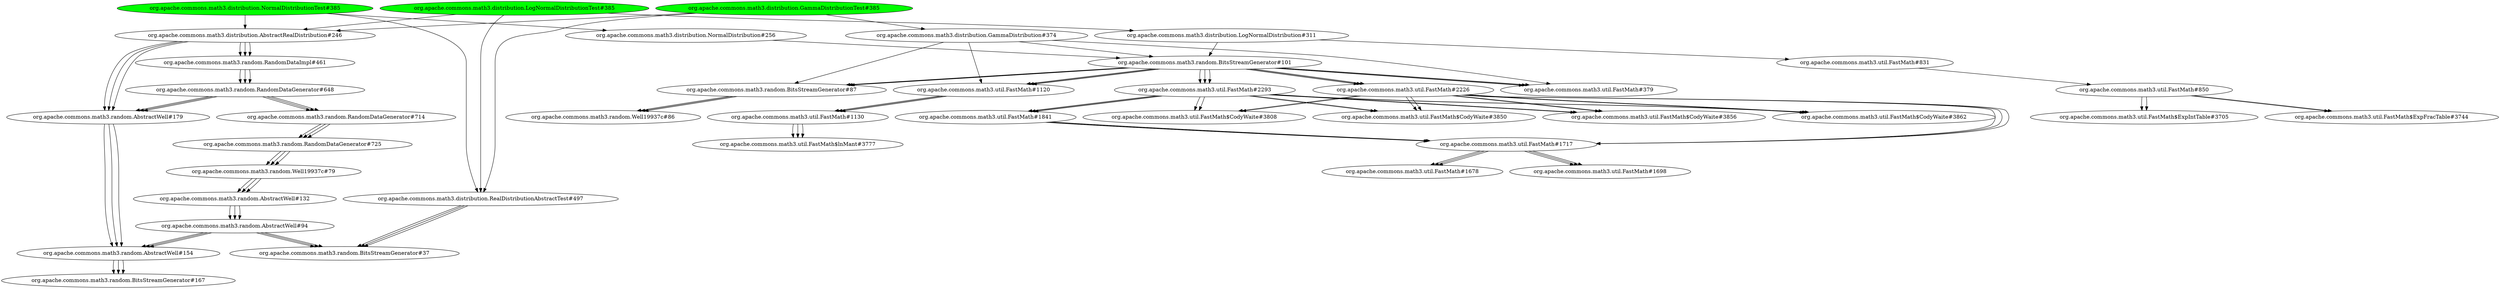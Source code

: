 digraph "cg/org.apache.commons.math3.distribution.NormalDistributionTest#385"
{
	"org.apache.commons.math3.distribution.NormalDistributionTest#385" [style=filled,fillcolor=green];
	"org.apache.commons.math3.distribution.NormalDistributionTest#385" -> "org.apache.commons.math3.distribution.AbstractRealDistribution#246";
	"org.apache.commons.math3.distribution.AbstractRealDistribution#246" -> "org.apache.commons.math3.random.AbstractWell#179";
	"org.apache.commons.math3.random.AbstractWell#179" -> "org.apache.commons.math3.random.AbstractWell#154";
	"org.apache.commons.math3.random.AbstractWell#154" -> "org.apache.commons.math3.random.BitsStreamGenerator#167";
	"org.apache.commons.math3.distribution.AbstractRealDistribution#246" -> "org.apache.commons.math3.random.RandomDataImpl#461";
	"org.apache.commons.math3.random.RandomDataImpl#461" -> "org.apache.commons.math3.random.RandomDataGenerator#648";
	"org.apache.commons.math3.random.RandomDataGenerator#648" -> "org.apache.commons.math3.random.RandomDataGenerator#714";
	"org.apache.commons.math3.random.RandomDataGenerator#714" -> "org.apache.commons.math3.random.RandomDataGenerator#725";
	"org.apache.commons.math3.random.RandomDataGenerator#725" -> "org.apache.commons.math3.random.Well19937c#79";
	"org.apache.commons.math3.random.Well19937c#79" -> "org.apache.commons.math3.random.AbstractWell#132";
	"org.apache.commons.math3.random.AbstractWell#132" -> "org.apache.commons.math3.random.AbstractWell#94";
	"org.apache.commons.math3.random.AbstractWell#94" -> "org.apache.commons.math3.random.BitsStreamGenerator#37";
	"org.apache.commons.math3.random.AbstractWell#94" -> "org.apache.commons.math3.random.AbstractWell#154";
	"org.apache.commons.math3.random.RandomDataGenerator#648" -> "org.apache.commons.math3.random.AbstractWell#179";
	"org.apache.commons.math3.distribution.NormalDistributionTest#385" -> "org.apache.commons.math3.distribution.NormalDistribution#256";
	"org.apache.commons.math3.distribution.NormalDistribution#256" -> "org.apache.commons.math3.random.BitsStreamGenerator#101";
	"org.apache.commons.math3.random.BitsStreamGenerator#101" -> "org.apache.commons.math3.random.BitsStreamGenerator#87";
	"org.apache.commons.math3.random.BitsStreamGenerator#87" -> "org.apache.commons.math3.random.Well19937c#86";
	"org.apache.commons.math3.random.BitsStreamGenerator#101" -> "org.apache.commons.math3.util.FastMath#1120";
	"org.apache.commons.math3.util.FastMath#1120" -> "org.apache.commons.math3.util.FastMath#1130";
	"org.apache.commons.math3.util.FastMath#1130" -> "org.apache.commons.math3.util.FastMath$lnMant#3777";
	"org.apache.commons.math3.random.BitsStreamGenerator#101" -> "org.apache.commons.math3.util.FastMath#379";
	"org.apache.commons.math3.random.BitsStreamGenerator#101" -> "org.apache.commons.math3.util.FastMath#2293";
	"org.apache.commons.math3.util.FastMath#2293" -> "org.apache.commons.math3.util.FastMath#1841";
	"org.apache.commons.math3.util.FastMath#1841" -> "org.apache.commons.math3.util.FastMath#1717";
	"org.apache.commons.math3.util.FastMath#1717" -> "org.apache.commons.math3.util.FastMath#1678";
	"org.apache.commons.math3.util.FastMath#1717" -> "org.apache.commons.math3.util.FastMath#1698";
	"org.apache.commons.math3.random.BitsStreamGenerator#101" -> "org.apache.commons.math3.util.FastMath#2226";
	"org.apache.commons.math3.util.FastMath#2226" -> "org.apache.commons.math3.util.FastMath#1717";
	"org.apache.commons.math3.distribution.NormalDistributionTest#385" -> "org.apache.commons.math3.distribution.RealDistributionAbstractTest#497";
	"org.apache.commons.math3.distribution.RealDistributionAbstractTest#497" -> "org.apache.commons.math3.random.BitsStreamGenerator#37";
	"org.apache.commons.math3.util.FastMath#2293" -> "org.apache.commons.math3.util.FastMath$CodyWaite#3808";
	"org.apache.commons.math3.util.FastMath#2293" -> "org.apache.commons.math3.util.FastMath$CodyWaite#3850";
	"org.apache.commons.math3.util.FastMath#2293" -> "org.apache.commons.math3.util.FastMath$CodyWaite#3856";
	"org.apache.commons.math3.util.FastMath#2293" -> "org.apache.commons.math3.util.FastMath$CodyWaite#3862";
	"org.apache.commons.math3.util.FastMath#2226" -> "org.apache.commons.math3.util.FastMath$CodyWaite#3808";
	"org.apache.commons.math3.util.FastMath#2226" -> "org.apache.commons.math3.util.FastMath$CodyWaite#3850";
	"org.apache.commons.math3.util.FastMath#2226" -> "org.apache.commons.math3.util.FastMath$CodyWaite#3856";
	"org.apache.commons.math3.util.FastMath#2226" -> "org.apache.commons.math3.util.FastMath$CodyWaite#3862";
	"org.apache.commons.math3.distribution.LogNormalDistributionTest#385" [style=filled,fillcolor=green];
	"org.apache.commons.math3.distribution.LogNormalDistributionTest#385" -> "org.apache.commons.math3.distribution.AbstractRealDistribution#246";
	"org.apache.commons.math3.distribution.AbstractRealDistribution#246" -> "org.apache.commons.math3.random.AbstractWell#179";
	"org.apache.commons.math3.random.AbstractWell#179" -> "org.apache.commons.math3.random.AbstractWell#154";
	"org.apache.commons.math3.random.AbstractWell#154" -> "org.apache.commons.math3.random.BitsStreamGenerator#167";
	"org.apache.commons.math3.distribution.AbstractRealDistribution#246" -> "org.apache.commons.math3.random.RandomDataImpl#461";
	"org.apache.commons.math3.random.RandomDataImpl#461" -> "org.apache.commons.math3.random.RandomDataGenerator#648";
	"org.apache.commons.math3.random.RandomDataGenerator#648" -> "org.apache.commons.math3.random.RandomDataGenerator#714";
	"org.apache.commons.math3.random.RandomDataGenerator#714" -> "org.apache.commons.math3.random.RandomDataGenerator#725";
	"org.apache.commons.math3.random.RandomDataGenerator#725" -> "org.apache.commons.math3.random.Well19937c#79";
	"org.apache.commons.math3.random.Well19937c#79" -> "org.apache.commons.math3.random.AbstractWell#132";
	"org.apache.commons.math3.random.AbstractWell#132" -> "org.apache.commons.math3.random.AbstractWell#94";
	"org.apache.commons.math3.random.AbstractWell#94" -> "org.apache.commons.math3.random.BitsStreamGenerator#37";
	"org.apache.commons.math3.random.AbstractWell#94" -> "org.apache.commons.math3.random.AbstractWell#154";
	"org.apache.commons.math3.random.RandomDataGenerator#648" -> "org.apache.commons.math3.random.AbstractWell#179";
	"org.apache.commons.math3.distribution.LogNormalDistributionTest#385" -> "org.apache.commons.math3.distribution.LogNormalDistribution#311";
	"org.apache.commons.math3.distribution.LogNormalDistribution#311" -> "org.apache.commons.math3.random.BitsStreamGenerator#101";
	"org.apache.commons.math3.random.BitsStreamGenerator#101" -> "org.apache.commons.math3.random.BitsStreamGenerator#87";
	"org.apache.commons.math3.random.BitsStreamGenerator#87" -> "org.apache.commons.math3.random.Well19937c#86";
	"org.apache.commons.math3.random.BitsStreamGenerator#101" -> "org.apache.commons.math3.util.FastMath#1120";
	"org.apache.commons.math3.util.FastMath#1120" -> "org.apache.commons.math3.util.FastMath#1130";
	"org.apache.commons.math3.util.FastMath#1130" -> "org.apache.commons.math3.util.FastMath$lnMant#3777";
	"org.apache.commons.math3.random.BitsStreamGenerator#101" -> "org.apache.commons.math3.util.FastMath#379";
	"org.apache.commons.math3.random.BitsStreamGenerator#101" -> "org.apache.commons.math3.util.FastMath#2293";
	"org.apache.commons.math3.util.FastMath#2293" -> "org.apache.commons.math3.util.FastMath#1841";
	"org.apache.commons.math3.util.FastMath#1841" -> "org.apache.commons.math3.util.FastMath#1717";
	"org.apache.commons.math3.util.FastMath#1717" -> "org.apache.commons.math3.util.FastMath#1678";
	"org.apache.commons.math3.util.FastMath#1717" -> "org.apache.commons.math3.util.FastMath#1698";
	"org.apache.commons.math3.random.BitsStreamGenerator#101" -> "org.apache.commons.math3.util.FastMath#2226";
	"org.apache.commons.math3.util.FastMath#2226" -> "org.apache.commons.math3.util.FastMath#1717";
	"org.apache.commons.math3.distribution.LogNormalDistribution#311" -> "org.apache.commons.math3.util.FastMath#831";
	"org.apache.commons.math3.util.FastMath#831" -> "org.apache.commons.math3.util.FastMath#850";
	"org.apache.commons.math3.util.FastMath#850" -> "org.apache.commons.math3.util.FastMath$ExpIntTable#3705";
	"org.apache.commons.math3.util.FastMath#850" -> "org.apache.commons.math3.util.FastMath$ExpIntTable#3705";
	"org.apache.commons.math3.util.FastMath#850" -> "org.apache.commons.math3.util.FastMath$ExpFracTable#3744";
	"org.apache.commons.math3.util.FastMath#850" -> "org.apache.commons.math3.util.FastMath$ExpFracTable#3744";
	"org.apache.commons.math3.distribution.LogNormalDistributionTest#385" -> "org.apache.commons.math3.distribution.RealDistributionAbstractTest#497";
	"org.apache.commons.math3.distribution.RealDistributionAbstractTest#497" -> "org.apache.commons.math3.random.BitsStreamGenerator#37";
	"org.apache.commons.math3.util.FastMath#2293" -> "org.apache.commons.math3.util.FastMath$CodyWaite#3808";
	"org.apache.commons.math3.util.FastMath#2293" -> "org.apache.commons.math3.util.FastMath$CodyWaite#3850";
	"org.apache.commons.math3.util.FastMath#2293" -> "org.apache.commons.math3.util.FastMath$CodyWaite#3856";
	"org.apache.commons.math3.util.FastMath#2293" -> "org.apache.commons.math3.util.FastMath$CodyWaite#3862";
	"org.apache.commons.math3.util.FastMath#2226" -> "org.apache.commons.math3.util.FastMath$CodyWaite#3808";
	"org.apache.commons.math3.util.FastMath#2226" -> "org.apache.commons.math3.util.FastMath$CodyWaite#3850";
	"org.apache.commons.math3.util.FastMath#2226" -> "org.apache.commons.math3.util.FastMath$CodyWaite#3856";
	"org.apache.commons.math3.util.FastMath#2226" -> "org.apache.commons.math3.util.FastMath$CodyWaite#3862";
	"org.apache.commons.math3.distribution.GammaDistributionTest#385" [style=filled,fillcolor=green];
	"org.apache.commons.math3.distribution.GammaDistributionTest#385" -> "org.apache.commons.math3.distribution.AbstractRealDistribution#246";
	"org.apache.commons.math3.distribution.AbstractRealDistribution#246" -> "org.apache.commons.math3.random.AbstractWell#179";
	"org.apache.commons.math3.random.AbstractWell#179" -> "org.apache.commons.math3.random.AbstractWell#154";
	"org.apache.commons.math3.random.AbstractWell#154" -> "org.apache.commons.math3.random.BitsStreamGenerator#167";
	"org.apache.commons.math3.distribution.AbstractRealDistribution#246" -> "org.apache.commons.math3.random.RandomDataImpl#461";
	"org.apache.commons.math3.random.RandomDataImpl#461" -> "org.apache.commons.math3.random.RandomDataGenerator#648";
	"org.apache.commons.math3.random.RandomDataGenerator#648" -> "org.apache.commons.math3.random.RandomDataGenerator#714";
	"org.apache.commons.math3.random.RandomDataGenerator#714" -> "org.apache.commons.math3.random.RandomDataGenerator#725";
	"org.apache.commons.math3.random.RandomDataGenerator#725" -> "org.apache.commons.math3.random.Well19937c#79";
	"org.apache.commons.math3.random.Well19937c#79" -> "org.apache.commons.math3.random.AbstractWell#132";
	"org.apache.commons.math3.random.AbstractWell#132" -> "org.apache.commons.math3.random.AbstractWell#94";
	"org.apache.commons.math3.random.AbstractWell#94" -> "org.apache.commons.math3.random.BitsStreamGenerator#37";
	"org.apache.commons.math3.random.AbstractWell#94" -> "org.apache.commons.math3.random.AbstractWell#154";
	"org.apache.commons.math3.random.RandomDataGenerator#648" -> "org.apache.commons.math3.random.AbstractWell#179";
	"org.apache.commons.math3.distribution.GammaDistributionTest#385" -> "org.apache.commons.math3.distribution.GammaDistribution#374";
	"org.apache.commons.math3.distribution.GammaDistribution#374" -> "org.apache.commons.math3.util.FastMath#379";
	"org.apache.commons.math3.distribution.GammaDistribution#374" -> "org.apache.commons.math3.random.BitsStreamGenerator#101";
	"org.apache.commons.math3.random.BitsStreamGenerator#101" -> "org.apache.commons.math3.random.BitsStreamGenerator#87";
	"org.apache.commons.math3.random.BitsStreamGenerator#87" -> "org.apache.commons.math3.random.Well19937c#86";
	"org.apache.commons.math3.random.BitsStreamGenerator#101" -> "org.apache.commons.math3.util.FastMath#1120";
	"org.apache.commons.math3.util.FastMath#1120" -> "org.apache.commons.math3.util.FastMath#1130";
	"org.apache.commons.math3.util.FastMath#1130" -> "org.apache.commons.math3.util.FastMath$lnMant#3777";
	"org.apache.commons.math3.random.BitsStreamGenerator#101" -> "org.apache.commons.math3.util.FastMath#379";
	"org.apache.commons.math3.random.BitsStreamGenerator#101" -> "org.apache.commons.math3.util.FastMath#2293";
	"org.apache.commons.math3.util.FastMath#2293" -> "org.apache.commons.math3.util.FastMath#1841";
	"org.apache.commons.math3.util.FastMath#1841" -> "org.apache.commons.math3.util.FastMath#1717";
	"org.apache.commons.math3.util.FastMath#1717" -> "org.apache.commons.math3.util.FastMath#1678";
	"org.apache.commons.math3.util.FastMath#1717" -> "org.apache.commons.math3.util.FastMath#1698";
	"org.apache.commons.math3.random.BitsStreamGenerator#101" -> "org.apache.commons.math3.util.FastMath#2226";
	"org.apache.commons.math3.util.FastMath#2226" -> "org.apache.commons.math3.util.FastMath#1717";
	"org.apache.commons.math3.distribution.GammaDistribution#374" -> "org.apache.commons.math3.random.BitsStreamGenerator#87";
	"org.apache.commons.math3.distribution.GammaDistributionTest#385" -> "org.apache.commons.math3.distribution.RealDistributionAbstractTest#497";
	"org.apache.commons.math3.distribution.RealDistributionAbstractTest#497" -> "org.apache.commons.math3.random.BitsStreamGenerator#37";
	"org.apache.commons.math3.distribution.GammaDistribution#374" -> "org.apache.commons.math3.util.FastMath#1120";
}
